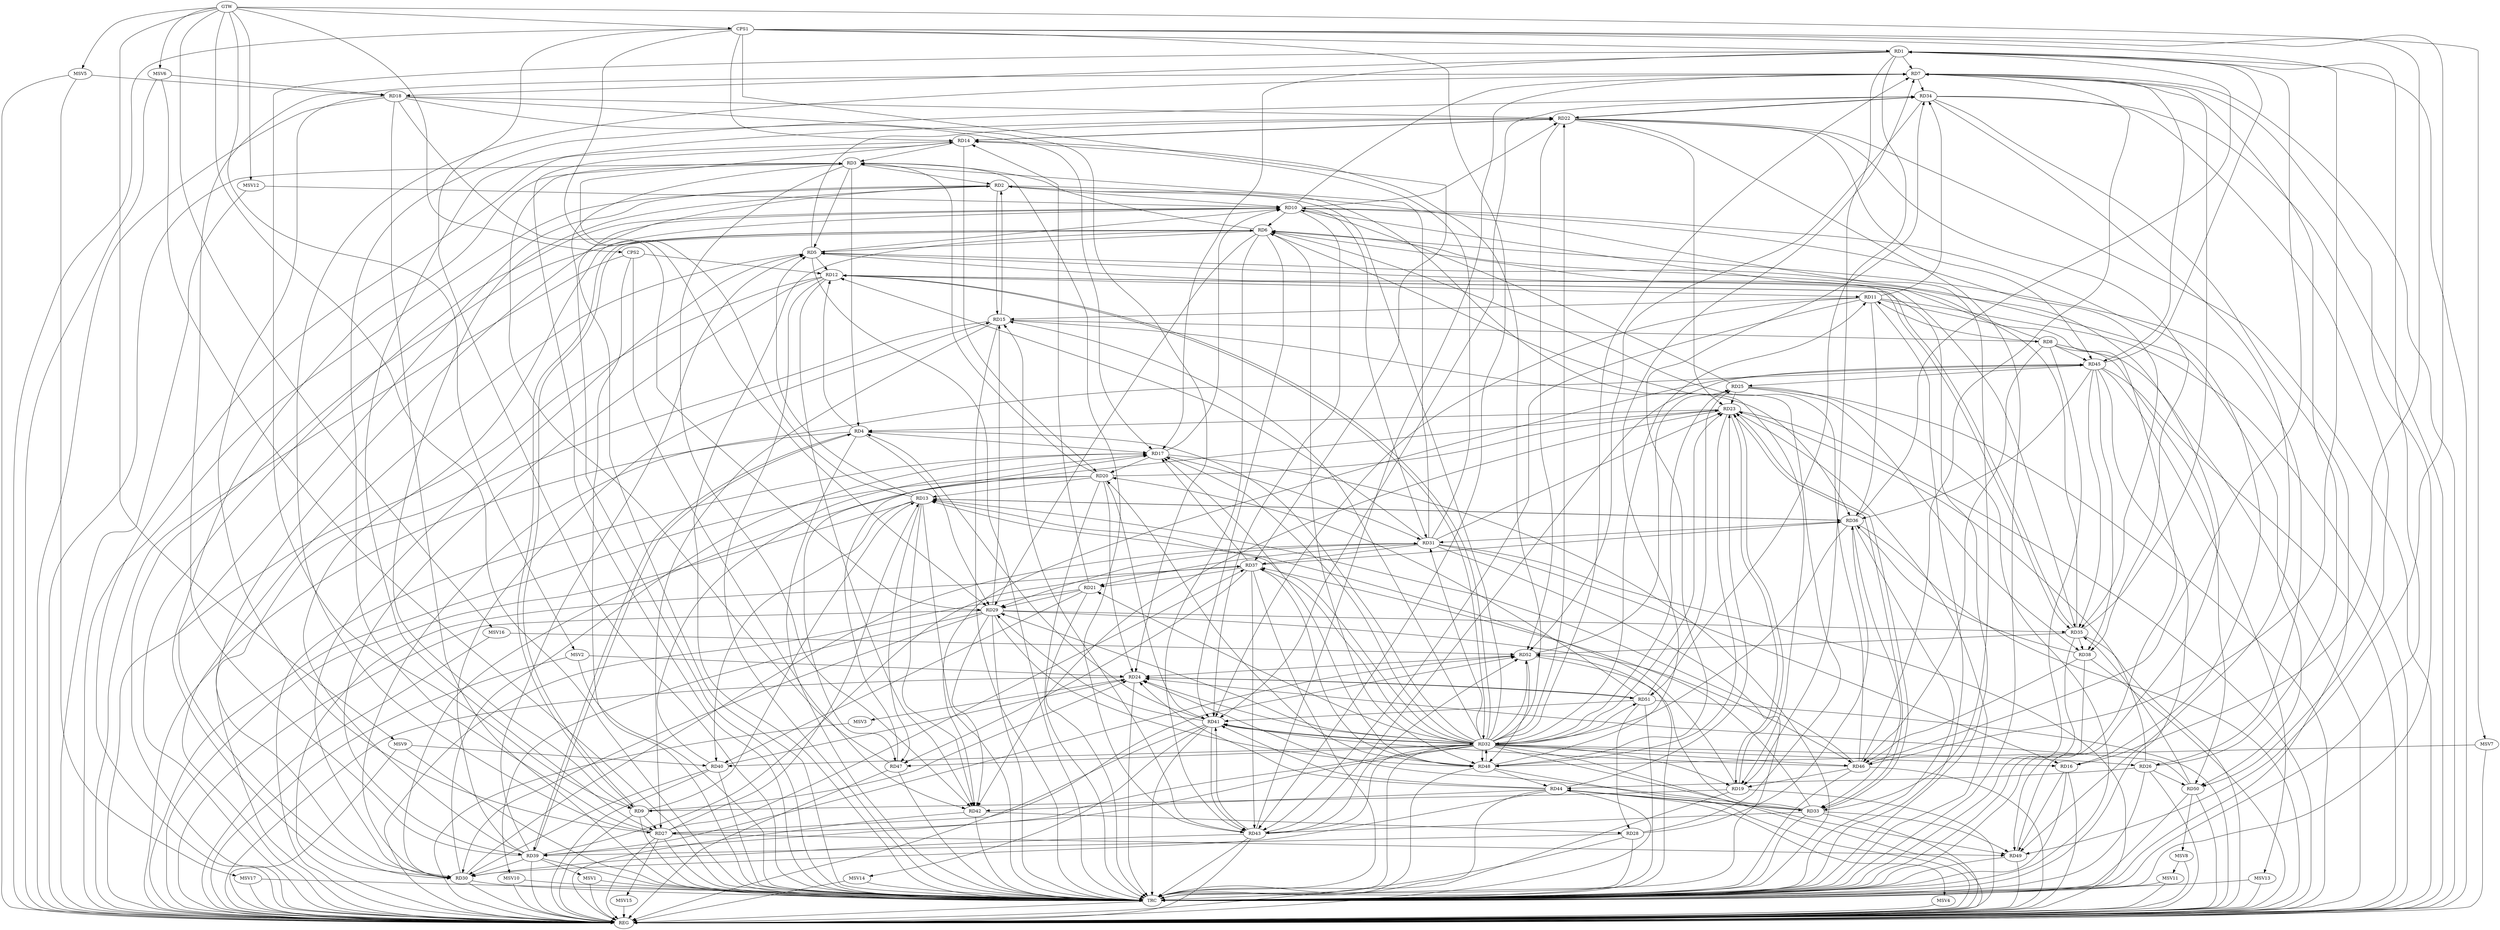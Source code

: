 strict digraph G {
  RD1 [ label="RD1" ];
  RD2 [ label="RD2" ];
  RD3 [ label="RD3" ];
  RD4 [ label="RD4" ];
  RD5 [ label="RD5" ];
  RD6 [ label="RD6" ];
  RD7 [ label="RD7" ];
  RD8 [ label="RD8" ];
  RD9 [ label="RD9" ];
  RD10 [ label="RD10" ];
  RD11 [ label="RD11" ];
  RD12 [ label="RD12" ];
  RD13 [ label="RD13" ];
  RD14 [ label="RD14" ];
  RD15 [ label="RD15" ];
  RD16 [ label="RD16" ];
  RD17 [ label="RD17" ];
  RD18 [ label="RD18" ];
  RD19 [ label="RD19" ];
  RD20 [ label="RD20" ];
  RD21 [ label="RD21" ];
  RD22 [ label="RD22" ];
  RD23 [ label="RD23" ];
  RD24 [ label="RD24" ];
  RD25 [ label="RD25" ];
  RD26 [ label="RD26" ];
  RD27 [ label="RD27" ];
  RD28 [ label="RD28" ];
  RD29 [ label="RD29" ];
  RD30 [ label="RD30" ];
  RD31 [ label="RD31" ];
  RD32 [ label="RD32" ];
  RD33 [ label="RD33" ];
  RD34 [ label="RD34" ];
  RD35 [ label="RD35" ];
  RD36 [ label="RD36" ];
  RD37 [ label="RD37" ];
  RD38 [ label="RD38" ];
  RD39 [ label="RD39" ];
  RD40 [ label="RD40" ];
  RD41 [ label="RD41" ];
  RD42 [ label="RD42" ];
  RD43 [ label="RD43" ];
  RD44 [ label="RD44" ];
  RD45 [ label="RD45" ];
  RD46 [ label="RD46" ];
  RD47 [ label="RD47" ];
  RD48 [ label="RD48" ];
  RD49 [ label="RD49" ];
  RD50 [ label="RD50" ];
  RD51 [ label="RD51" ];
  RD52 [ label="RD52" ];
  CPS1 [ label="CPS1" ];
  CPS2 [ label="CPS2" ];
  GTW [ label="GTW" ];
  REG [ label="REG" ];
  TRC [ label="TRC" ];
  MSV1 [ label="MSV1" ];
  MSV2 [ label="MSV2" ];
  MSV3 [ label="MSV3" ];
  MSV4 [ label="MSV4" ];
  MSV5 [ label="MSV5" ];
  MSV6 [ label="MSV6" ];
  MSV7 [ label="MSV7" ];
  MSV8 [ label="MSV8" ];
  MSV9 [ label="MSV9" ];
  MSV10 [ label="MSV10" ];
  MSV11 [ label="MSV11" ];
  MSV12 [ label="MSV12" ];
  MSV13 [ label="MSV13" ];
  MSV14 [ label="MSV14" ];
  MSV15 [ label="MSV15" ];
  MSV16 [ label="MSV16" ];
  MSV17 [ label="MSV17" ];
  RD1 -> RD7;
  RD1 -> RD9;
  RD1 -> RD17;
  RD1 -> RD18;
  RD1 -> RD19;
  RD36 -> RD1;
  RD45 -> RD1;
  RD46 -> RD1;
  RD1 -> RD51;
  RD3 -> RD2;
  RD9 -> RD2;
  RD2 -> RD10;
  RD2 -> RD15;
  RD15 -> RD2;
  RD2 -> RD19;
  RD2 -> RD30;
  RD2 -> RD33;
  RD3 -> RD4;
  RD3 -> RD5;
  RD6 -> RD3;
  RD14 -> RD3;
  RD20 -> RD3;
  RD30 -> RD3;
  RD31 -> RD3;
  RD3 -> RD42;
  RD3 -> RD43;
  RD47 -> RD3;
  RD4 -> RD12;
  RD4 -> RD17;
  RD23 -> RD4;
  RD4 -> RD29;
  RD4 -> RD39;
  RD39 -> RD4;
  RD41 -> RD4;
  RD6 -> RD5;
  RD8 -> RD5;
  RD5 -> RD10;
  RD5 -> RD12;
  RD13 -> RD5;
  RD5 -> RD22;
  RD30 -> RD5;
  RD5 -> RD35;
  RD39 -> RD5;
  RD5 -> RD50;
  RD6 -> RD9;
  RD9 -> RD6;
  RD10 -> RD6;
  RD6 -> RD26;
  RD28 -> RD6;
  RD6 -> RD29;
  RD35 -> RD6;
  RD6 -> RD41;
  RD6 -> RD43;
  RD46 -> RD6;
  RD6 -> RD48;
  RD49 -> RD6;
  RD10 -> RD7;
  RD26 -> RD7;
  RD27 -> RD7;
  RD7 -> RD34;
  RD35 -> RD7;
  RD39 -> RD7;
  RD43 -> RD7;
  RD7 -> RD45;
  RD46 -> RD7;
  RD48 -> RD7;
  RD8 -> RD11;
  RD15 -> RD8;
  RD8 -> RD45;
  RD8 -> RD46;
  RD8 -> RD50;
  RD9 -> RD13;
  RD19 -> RD9;
  RD9 -> RD24;
  RD9 -> RD27;
  RD16 -> RD10;
  RD17 -> RD10;
  RD10 -> RD22;
  RD25 -> RD10;
  RD10 -> RD30;
  RD10 -> RD31;
  RD10 -> RD35;
  RD39 -> RD10;
  RD10 -> RD41;
  RD12 -> RD11;
  RD11 -> RD15;
  RD11 -> RD34;
  RD11 -> RD36;
  RD11 -> RD41;
  RD11 -> RD43;
  RD11 -> RD49;
  RD31 -> RD12;
  RD12 -> RD32;
  RD12 -> RD35;
  RD35 -> RD12;
  RD12 -> RD39;
  RD12 -> RD42;
  RD13 -> RD14;
  RD19 -> RD13;
  RD20 -> RD13;
  RD27 -> RD13;
  RD13 -> RD36;
  RD36 -> RD13;
  RD13 -> RD40;
  RD13 -> RD42;
  RD46 -> RD13;
  RD13 -> RD47;
  RD14 -> RD20;
  RD21 -> RD14;
  RD14 -> RD22;
  RD22 -> RD14;
  RD31 -> RD14;
  RD15 -> RD27;
  RD29 -> RD15;
  RD32 -> RD15;
  RD15 -> RD36;
  RD39 -> RD15;
  RD43 -> RD15;
  RD31 -> RD16;
  RD16 -> RD49;
  RD18 -> RD17;
  RD17 -> RD20;
  RD30 -> RD17;
  RD17 -> RD31;
  RD32 -> RD17;
  RD37 -> RD17;
  RD40 -> RD17;
  RD47 -> RD17;
  RD48 -> RD17;
  RD18 -> RD22;
  RD18 -> RD24;
  RD18 -> RD27;
  RD18 -> RD29;
  RD19 -> RD23;
  RD23 -> RD19;
  RD32 -> RD19;
  RD46 -> RD19;
  RD20 -> RD23;
  RD20 -> RD24;
  RD20 -> RD30;
  RD20 -> RD41;
  RD48 -> RD20;
  RD51 -> RD20;
  RD21 -> RD29;
  RD31 -> RD21;
  RD37 -> RD21;
  RD21 -> RD40;
  RD22 -> RD23;
  RD22 -> RD27;
  RD22 -> RD34;
  RD34 -> RD22;
  RD22 -> RD38;
  RD22 -> RD45;
  RD22 -> RD52;
  RD25 -> RD23;
  RD26 -> RD23;
  RD31 -> RD23;
  RD23 -> RD33;
  RD33 -> RD23;
  RD23 -> RD42;
  RD44 -> RD23;
  RD23 -> RD47;
  RD23 -> RD48;
  RD32 -> RD24;
  RD33 -> RD24;
  RD40 -> RD24;
  RD44 -> RD24;
  RD50 -> RD24;
  RD24 -> RD51;
  RD51 -> RD24;
  RD52 -> RD24;
  RD32 -> RD25;
  RD25 -> RD38;
  RD45 -> RD25;
  RD51 -> RD25;
  RD52 -> RD25;
  RD26 -> RD44;
  RD26 -> RD50;
  RD32 -> RD27;
  RD27 -> RD34;
  RD27 -> RD37;
  RD27 -> RD49;
  RD27 -> RD52;
  RD28 -> RD36;
  RD28 -> RD39;
  RD42 -> RD28;
  RD51 -> RD28;
  RD29 -> RD30;
  RD31 -> RD29;
  RD29 -> RD35;
  RD41 -> RD29;
  RD29 -> RD42;
  RD29 -> RD46;
  RD29 -> RD48;
  RD30 -> RD31;
  RD39 -> RD30;
  RD40 -> RD30;
  RD43 -> RD30;
  RD44 -> RD30;
  RD30 -> RD45;
  RD36 -> RD31;
  RD31 -> RD37;
  RD36 -> RD32;
  RD32 -> RD41;
  RD41 -> RD32;
  RD32 -> RD48;
  RD48 -> RD32;
  RD32 -> RD51;
  RD32 -> RD52;
  RD36 -> RD33;
  RD33 -> RD37;
  RD33 -> RD43;
  RD33 -> RD44;
  RD44 -> RD33;
  RD33 -> RD49;
  RD33 -> RD52;
  RD34 -> RD41;
  RD48 -> RD34;
  RD34 -> RD49;
  RD34 -> RD50;
  RD34 -> RD52;
  RD35 -> RD38;
  RD45 -> RD35;
  RD50 -> RD35;
  RD35 -> RD52;
  RD37 -> RD36;
  RD38 -> RD36;
  RD45 -> RD36;
  RD39 -> RD37;
  RD37 -> RD43;
  RD37 -> RD47;
  RD37 -> RD48;
  RD45 -> RD38;
  RD38 -> RD46;
  RD39 -> RD52;
  RD41 -> RD43;
  RD43 -> RD41;
  RD44 -> RD41;
  RD46 -> RD41;
  RD51 -> RD41;
  RD44 -> RD42;
  RD45 -> RD42;
  RD43 -> RD45;
  RD43 -> RD52;
  RD48 -> RD44;
  RD52 -> RD48;
  CPS1 -> RD14;
  CPS1 -> RD49;
  CPS1 -> RD43;
  CPS1 -> RD1;
  CPS1 -> RD37;
  CPS1 -> RD16;
  CPS1 -> RD46;
  CPS1 -> RD29;
  CPS2 -> RD12;
  CPS2 -> RD42;
  GTW -> CPS1;
  GTW -> CPS2;
  RD1 -> REG;
  RD2 -> REG;
  RD3 -> REG;
  RD4 -> REG;
  RD5 -> REG;
  RD6 -> REG;
  RD7 -> REG;
  RD8 -> REG;
  RD9 -> REG;
  RD10 -> REG;
  RD11 -> REG;
  RD12 -> REG;
  RD13 -> REG;
  RD14 -> REG;
  RD15 -> REG;
  RD16 -> REG;
  RD17 -> REG;
  RD18 -> REG;
  RD19 -> REG;
  RD20 -> REG;
  RD21 -> REG;
  RD22 -> REG;
  RD23 -> REG;
  RD24 -> REG;
  RD25 -> REG;
  RD26 -> REG;
  RD27 -> REG;
  RD28 -> REG;
  RD29 -> REG;
  RD30 -> REG;
  RD31 -> REG;
  RD32 -> REG;
  RD33 -> REG;
  RD34 -> REG;
  RD35 -> REG;
  RD36 -> REG;
  RD37 -> REG;
  RD38 -> REG;
  RD39 -> REG;
  RD40 -> REG;
  RD41 -> REG;
  RD42 -> REG;
  RD43 -> REG;
  RD44 -> REG;
  RD45 -> REG;
  RD46 -> REG;
  RD47 -> REG;
  RD48 -> REG;
  RD49 -> REG;
  RD50 -> REG;
  RD51 -> REG;
  CPS1 -> REG;
  CPS2 -> REG;
  RD1 -> TRC;
  RD2 -> TRC;
  RD3 -> TRC;
  RD4 -> TRC;
  RD5 -> TRC;
  RD6 -> TRC;
  RD7 -> TRC;
  RD8 -> TRC;
  RD9 -> TRC;
  RD10 -> TRC;
  RD11 -> TRC;
  RD12 -> TRC;
  RD13 -> TRC;
  RD14 -> TRC;
  RD15 -> TRC;
  RD16 -> TRC;
  RD17 -> TRC;
  RD18 -> TRC;
  RD19 -> TRC;
  RD20 -> TRC;
  RD21 -> TRC;
  RD22 -> TRC;
  RD23 -> TRC;
  RD24 -> TRC;
  RD25 -> TRC;
  RD26 -> TRC;
  RD27 -> TRC;
  RD28 -> TRC;
  RD29 -> TRC;
  RD30 -> TRC;
  RD31 -> TRC;
  RD32 -> TRC;
  RD33 -> TRC;
  RD34 -> TRC;
  RD35 -> TRC;
  RD36 -> TRC;
  RD37 -> TRC;
  RD38 -> TRC;
  RD39 -> TRC;
  RD40 -> TRC;
  RD41 -> TRC;
  RD42 -> TRC;
  RD43 -> TRC;
  RD44 -> TRC;
  RD45 -> TRC;
  RD46 -> TRC;
  RD47 -> TRC;
  RD48 -> TRC;
  RD49 -> TRC;
  RD50 -> TRC;
  RD51 -> TRC;
  RD52 -> TRC;
  CPS1 -> TRC;
  CPS2 -> TRC;
  GTW -> TRC;
  TRC -> REG;
  RD32 -> RD29;
  RD32 -> RD12;
  RD32 -> RD47;
  RD32 -> RD43;
  RD32 -> RD14;
  RD32 -> RD37;
  RD32 -> RD46;
  RD32 -> RD26;
  RD32 -> RD2;
  RD32 -> RD22;
  RD32 -> RD40;
  RD32 -> RD11;
  RD32 -> RD4;
  RD32 -> RD49;
  RD32 -> RD31;
  RD32 -> RD23;
  RD32 -> RD7;
  RD32 -> RD16;
  RD32 -> RD21;
  RD32 -> RD13;
  RD32 -> RD39;
  RD39 -> MSV1;
  MSV1 -> REG;
  MSV1 -> TRC;
  MSV2 -> RD24;
  GTW -> MSV2;
  MSV2 -> REG;
  MSV2 -> TRC;
  RD24 -> MSV3;
  MSV3 -> REG;
  RD44 -> MSV4;
  MSV4 -> REG;
  MSV5 -> RD18;
  GTW -> MSV5;
  MSV5 -> REG;
  MSV6 -> RD18;
  GTW -> MSV6;
  MSV6 -> REG;
  MSV6 -> TRC;
  MSV7 -> RD48;
  GTW -> MSV7;
  MSV7 -> REG;
  RD50 -> MSV8;
  MSV8 -> REG;
  MSV9 -> RD40;
  GTW -> MSV9;
  MSV9 -> REG;
  MSV9 -> TRC;
  RD29 -> MSV10;
  MSV10 -> REG;
  MSV10 -> TRC;
  MSV8 -> MSV11;
  MSV11 -> REG;
  MSV11 -> TRC;
  MSV12 -> RD10;
  GTW -> MSV12;
  MSV12 -> REG;
  RD45 -> MSV13;
  MSV13 -> REG;
  MSV13 -> TRC;
  RD41 -> MSV14;
  MSV14 -> REG;
  MSV14 -> TRC;
  RD27 -> MSV15;
  MSV15 -> REG;
  MSV16 -> RD52;
  GTW -> MSV16;
  MSV16 -> REG;
  MSV5 -> MSV17;
  MSV17 -> REG;
  MSV17 -> TRC;
}
